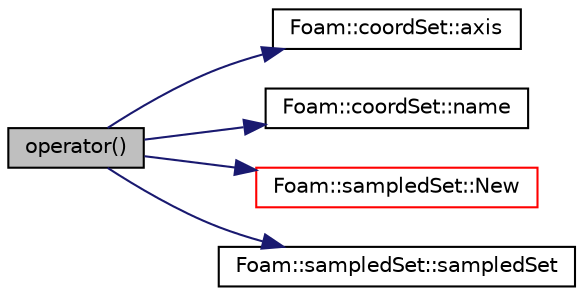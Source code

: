 digraph "operator()"
{
  bgcolor="transparent";
  edge [fontname="Helvetica",fontsize="10",labelfontname="Helvetica",labelfontsize="10"];
  node [fontname="Helvetica",fontsize="10",shape=record];
  rankdir="LR";
  Node1 [label="operator()",height=0.2,width=0.4,color="black", fillcolor="grey75", style="filled", fontcolor="black"];
  Node1 -> Node2 [color="midnightblue",fontsize="10",style="solid",fontname="Helvetica"];
  Node2 [label="Foam::coordSet::axis",height=0.2,width=0.4,color="black",URL="$a00411.html#ae465501f4b101255c0c5affc7234ed50"];
  Node1 -> Node3 [color="midnightblue",fontsize="10",style="solid",fontname="Helvetica"];
  Node3 [label="Foam::coordSet::name",height=0.2,width=0.4,color="black",URL="$a00411.html#a75b72488d2e82151b025744974919d5d"];
  Node1 -> Node4 [color="midnightblue",fontsize="10",style="solid",fontname="Helvetica"];
  Node4 [label="Foam::sampledSet::New",height=0.2,width=0.4,color="red",URL="$a02307.html#ada07e0122f74ef1e89c399515744d472",tooltip="Return a reference to the selected sampledSet. "];
  Node1 -> Node5 [color="midnightblue",fontsize="10",style="solid",fontname="Helvetica"];
  Node5 [label="Foam::sampledSet::sampledSet",height=0.2,width=0.4,color="black",URL="$a02307.html#a365b50c7d3fca7a7d9ed6209c87b478f",tooltip="Construct from components. "];
}
